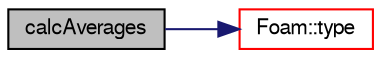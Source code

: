 digraph "calcAverages"
{
  bgcolor="transparent";
  edge [fontname="FreeSans",fontsize="10",labelfontname="FreeSans",labelfontsize="10"];
  node [fontname="FreeSans",fontsize="10",shape=record];
  rankdir="LR";
  Node219 [label="calcAverages",height=0.2,width=0.4,color="black", fillcolor="grey75", style="filled", fontcolor="black"];
  Node219 -> Node220 [color="midnightblue",fontsize="10",style="solid",fontname="FreeSans"];
  Node220 [label="Foam::type",height=0.2,width=0.4,color="red",URL="$a21124.html#aec48583af672626378f501eb9fc32cd1",tooltip="Return the file type: DIRECTORY or FILE. "];
}
